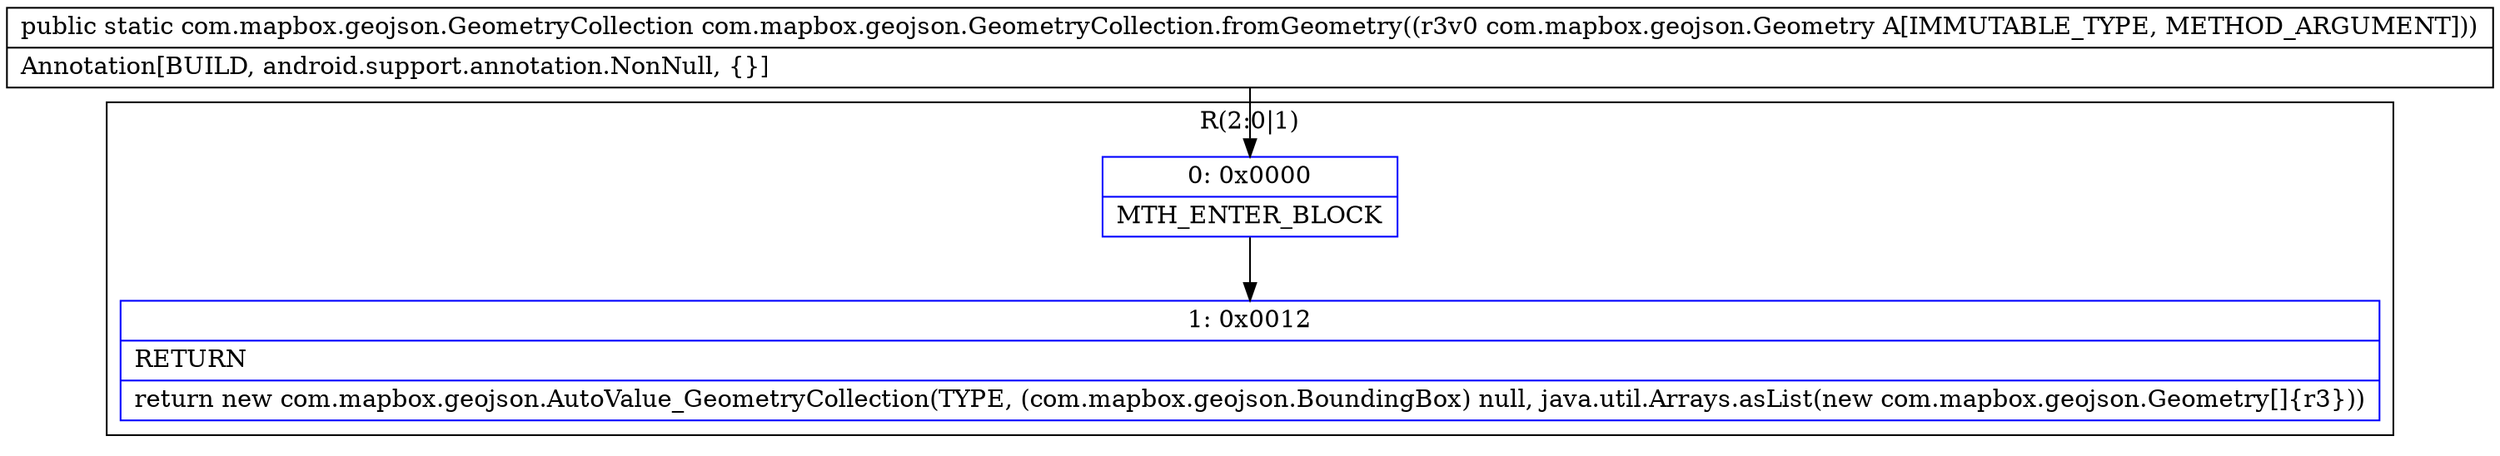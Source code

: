 digraph "CFG forcom.mapbox.geojson.GeometryCollection.fromGeometry(Lcom\/mapbox\/geojson\/Geometry;)Lcom\/mapbox\/geojson\/GeometryCollection;" {
subgraph cluster_Region_1261479464 {
label = "R(2:0|1)";
node [shape=record,color=blue];
Node_0 [shape=record,label="{0\:\ 0x0000|MTH_ENTER_BLOCK\l}"];
Node_1 [shape=record,label="{1\:\ 0x0012|RETURN\l|return new com.mapbox.geojson.AutoValue_GeometryCollection(TYPE, (com.mapbox.geojson.BoundingBox) null, java.util.Arrays.asList(new com.mapbox.geojson.Geometry[]\{r3\}))\l}"];
}
MethodNode[shape=record,label="{public static com.mapbox.geojson.GeometryCollection com.mapbox.geojson.GeometryCollection.fromGeometry((r3v0 com.mapbox.geojson.Geometry A[IMMUTABLE_TYPE, METHOD_ARGUMENT]))  | Annotation[BUILD, android.support.annotation.NonNull, \{\}]\l}"];
MethodNode -> Node_0;
Node_0 -> Node_1;
}

